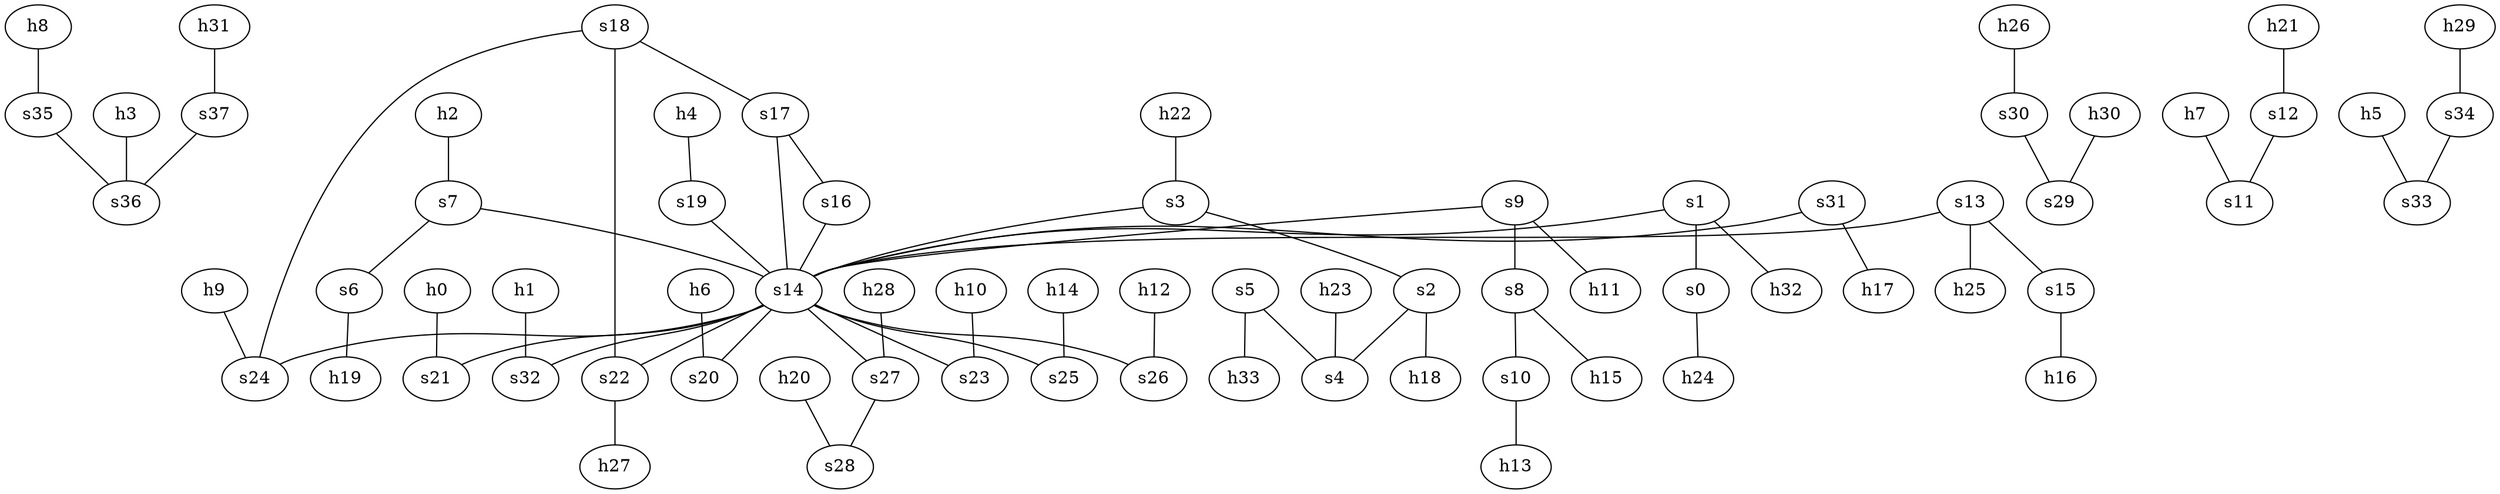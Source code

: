 strict graph unv2 {
	h8	 [ip="10.1.1.0",
		type=host];
	s35	 [id=10,
		ip="11.1.1.10",
		type=switch];
	h8 -- s35	 [capacity="1Gbps",
		cost=1,
		dport=100,
		sport=100];
	h9	 [ip="10.1.1.1",
		type=host];
	s24	 [id=33,
		ip="11.1.1.33",
		type=switch];
	h9 -- s24	 [capacity="1Gbps",
		cost=1,
		dport=100,
		sport=100];
	h26	 [ip="10.1.1.2",
		type=host];
	s30	 [id=26,
		ip="11.1.1.26",
		type=switch];
	h26 -- s30	 [capacity="1Gbps",
		cost=1,
		dport=100,
		sport=100];
	h2	 [ip="10.1.1.3",
		type=host];
	s7	 [id=6,
		ip="11.1.1.6",
		type=switch];
	h2 -- s7	 [capacity="1Gbps",
		cost=1,
		dport=100,
		sport=100];
	h3	 [ip="10.1.1.4",
		type=host];
	s36	 [id=37,
		ip="11.1.1.37",
		type=switch];
	h3 -- s36	 [capacity="1Gbps",
		cost=1,
		dport=100,
		sport=100];
	h0	 [ip="10.1.1.5",
		type=host];
	s21	 [id=30,
		ip="11.1.1.30",
		type=switch];
	h0 -- s21	 [capacity="1Gbps",
		cost=1,
		dport=100,
		sport=100];
	h1	 [ip="10.1.1.6",
		type=host];
	s32	 [id=25,
		ip="11.1.1.25",
		type=switch];
	h1 -- s32	 [capacity="1Gbps",
		cost=1,
		dport=100,
		sport=100];
	h6	 [ip="10.1.1.7",
		type=host];
	s20	 [id=29,
		ip="11.1.1.29",
		type=switch];
	h6 -- s20	 [capacity="1Gbps",
		cost=1,
		dport=100,
		sport=100];
	h7	 [ip="10.1.1.8",
		type=host];
	s11	 [id=18,
		ip="11.1.1.18",
		type=switch];
	h7 -- s11	 [capacity="1Gbps",
		cost=1,
		dport=100,
		sport=100];
	h4	 [ip="10.1.1.9",
		type=host];
	s19	 [id=14,
		ip="11.1.1.14",
		type=switch];
	h4 -- s19	 [capacity="1Gbps",
		cost=1,
		dport=100,
		sport=100];
	h5	 [ip="10.1.1.10",
		type=host];
	s33	 [id=24,
		ip="11.1.1.24",
		type=switch];
	h5 -- s33	 [capacity="1Gbps",
		cost=1,
		dport=100,
		sport=100];
	h23	 [ip="10.1.1.11",
		type=host];
	s4	 [id=9,
		ip="11.1.1.9",
		type=switch];
	h23 -- s4	 [capacity="1Gbps",
		cost=1,
		dport=100,
		sport=100];
	h22	 [ip="10.1.1.12",
		type=host];
	s3	 [id=2,
		ip="11.1.1.2",
		type=switch];
	h22 -- s3	 [capacity="1Gbps",
		cost=1,
		dport=100,
		sport=100];
	h21	 [ip="10.1.1.13",
		type=host];
	s12	 [id=17,
		ip="11.1.1.17",
		type=switch];
	h21 -- s12	 [capacity="1Gbps",
		cost=1,
		dport=100,
		sport=100];
	s9	 [id=0,
		ip="11.1.1.0",
		type=switch];
	s8	 [id=1,
		ip="11.1.1.1",
		type=switch];
	s9 -- s8	 [capacity="1Gbps",
		cost=1,
		dport=0,
		sport=0];
	s14	 [id=23,
		ip="11.1.1.23",
		type=switch];
	s9 -- s14	 [capacity="1Gbps",
		cost=1,
		dport=0,
		sport=7];
	h11	 [ip="10.1.1.26",
		type=host];
	s9 -- h11	 [capacity="1Gbps",
		cost=1,
		dport=100,
		sport=100];
	s10	 [id=19,
		ip="11.1.1.19",
		type=switch];
	s8 -- s10	 [capacity="100Mbps",
		cost=1,
		dport=0,
		sport=0];
	h15	 [ip="10.1.1.30",
		type=host];
	s8 -- h15	 [capacity="1Gbps",
		cost=1,
		dport=100,
		sport=100];
	h29	 [ip="10.1.1.14",
		type=host];
	s34	 [id=11,
		ip="11.1.1.11",
		type=switch];
	h29 -- s34	 [capacity="1Gbps",
		cost=1,
		dport=100,
		sport=100];
	h28	 [ip="10.1.1.15",
		type=host];
	s27	 [id=32,
		ip="11.1.1.32",
		type=switch];
	h28 -- s27	 [capacity="1Gbps",
		cost=1,
		dport=100,
		sport=100];
	s3 -- s14	 [capacity="1Gbps",
		cost=1,
		dport=0,
		sport=3];
	s2	 [id=3,
		ip="11.1.1.3",
		type=switch];
	s3 -- s2	 [capacity="100Mbps",
		cost=1,
		dport=0,
		sport=0];
	s2 -- s4	 [capacity="100Mbps",
		cost=1,
		dport=0,
		sport=0];
	h18	 [ip="10.1.1.23",
		type=host];
	s2 -- h18	 [capacity="1Gbps",
		cost=1,
		dport=100,
		sport=100];
	s1	 [id=4,
		ip="11.1.1.4",
		type=switch];
	s1 -- s14	 [capacity="1Gbps",
		cost=1,
		dport=0,
		sport=13];
	s0	 [id=5,
		ip="11.1.1.5",
		type=switch];
	s1 -- s0	 [capacity="100Mbps",
		cost=1,
		dport=0,
		sport=0];
	h32	 [ip="10.1.1.18",
		type=host];
	s1 -- h32	 [capacity="1Gbps",
		cost=1,
		dport=100,
		sport=100];
	h24	 [ip="10.1.1.22",
		type=host];
	s0 -- h24	 [capacity="1Gbps",
		cost=1,
		dport=100,
		sport=100];
	s7 -- s14	 [capacity="1Gbps",
		cost=1,
		dport=0,
		sport=4];
	s6	 [id=7,
		ip="11.1.1.7",
		type=switch];
	s7 -- s6	 [capacity="100Mbps",
		cost=1,
		dport=0,
		sport=0];
	h19	 [ip="10.1.1.24",
		type=host];
	s6 -- h19	 [capacity="1Gbps",
		cost=1,
		dport=100,
		sport=100];
	s5	 [id=8,
		ip="11.1.1.8",
		type=switch];
	s5 -- s4	 [capacity="100Mbps",
		cost=1,
		dport=0,
		sport=0];
	h33	 [ip="10.1.1.19",
		type=host];
	s5 -- h33	 [capacity="1Gbps",
		cost=1,
		dport=100,
		sport=100];
	s35 -- s36	 [capacity="100Mbps",
		cost=1,
		dport=0,
		sport=0];
	h20	 [ip="10.1.1.16",
		type=host];
	s28	 [id=35,
		ip="11.1.1.35",
		type=switch];
	h20 -- s28	 [capacity="1Gbps",
		cost=1,
		dport=100,
		sport=100];
	s34 -- s33	 [capacity="100Mbps",
		cost=1,
		dport=0,
		sport=0];
	h31	 [ip="10.1.1.17",
		type=host];
	s37	 [id=12,
		ip="11.1.1.12",
		type=switch];
	h31 -- s37	 [capacity="1Gbps",
		cost=1,
		dport=100,
		sport=100];
	s37 -- s36	 [capacity="100Mbps",
		cost=1,
		dport=0,
		sport=0];
	s31	 [id=13,
		ip="11.1.1.13",
		type=switch];
	s31 -- s14	 [capacity="1Gbps",
		cost=1,
		dport=16,
		sport=0];
	h17	 [ip="10.1.1.32",
		type=host];
	s31 -- h17	 [capacity="1Gbps",
		cost=1,
		dport=100,
		sport=100];
	s19 -- s14	 [capacity="1Gbps",
		cost=1,
		dport=0,
		sport=5];
	s18	 [id=15,
		ip="11.1.1.15",
		type=switch];
	s22	 [id=27,
		ip="11.1.1.27",
		type=switch];
	s18 -- s22	 [capacity="1Gbps",
		cost=1,
		dport=0,
		sport=1];
	s17	 [id=20,
		ip="11.1.1.20",
		type=switch];
	s18 -- s17	 [capacity="1Gbps",
		cost=1,
		dport=0,
		sport=1];
	s18 -- s24	 [capacity="1Gbps",
		cost=1,
		dport=0,
		sport=0];
	s13	 [id=16,
		ip="11.1.1.16",
		type=switch];
	h25	 [ip="10.1.1.21",
		type=host];
	s13 -- h25	 [capacity="1Gbps",
		cost=1,
		dport=100,
		sport=100];
	s13 -- s14	 [capacity="1Gbps",
		cost=1,
		dport=0,
		sport=0];
	s15	 [id=22,
		ip="11.1.1.22",
		type=switch];
	s13 -- s15	 [capacity="100Mbps",
		cost=1,
		dport=0,
		sport=0];
	s12 -- s11	 [capacity="100Mbps",
		cost=1,
		dport=0,
		sport=0];
	h13	 [ip="10.1.1.28",
		type=host];
	s10 -- h13	 [capacity="1Gbps",
		cost=1,
		dport=100,
		sport=100];
	s17 -- s14	 [capacity="1Gbps",
		cost=1,
		dport=2,
		sport=3];
	s16	 [id=21,
		ip="11.1.1.21",
		type=switch];
	s17 -- s16	 [capacity="1Gbps",
		cost=1,
		dport=1,
		sport=0];
	s16 -- s14	 [capacity="1Gbps",
		cost=1,
		dport=0,
		sport=0];
	h16	 [ip="10.1.1.31",
		type=host];
	s15 -- h16	 [capacity="1Gbps",
		cost=1,
		dport=100,
		sport=100];
	s14 -- s32	 [capacity="1Gbps",
		cost=1,
		dport=17,
		sport=0];
	s14 -- s20	 [capacity="1Gbps",
		cost=1,
		dport=0,
		sport=6];
	s23	 [id=28,
		ip="11.1.1.28",
		type=switch];
	s14 -- s23	 [capacity="1Gbps",
		cost=1,
		dport=0,
		sport=10];
	s25	 [id=34,
		ip="11.1.1.34",
		type=switch];
	s14 -- s25	 [capacity="1Gbps",
		cost=1,
		dport=0,
		sport=12];
	s14 -- s22	 [capacity="1Gbps",
		cost=1,
		dport=0,
		sport=9];
	s14 -- s27	 [capacity="100Mbps",
		cost=1,
		dport=15,
		sport=0];
	s26	 [id=31,
		ip="11.1.1.31",
		type=switch];
	s14 -- s26	 [capacity="1Gbps",
		cost=1,
		dport=0,
		sport=14];
	s14 -- s21	 [capacity="1Gbps",
		cost=1,
		dport=0,
		sport=8];
	s14 -- s24	 [capacity="1Gbps",
		cost=1,
		dport=0,
		sport=11];
	h30	 [ip="10.1.1.20",
		type=host];
	s29	 [id=36,
		ip="11.1.1.36",
		type=switch];
	h30 -- s29	 [capacity="1Gbps",
		cost=1,
		dport=100,
		sport=100];
	s30 -- s29	 [capacity="100Mbps",
		cost=1,
		dport=0,
		sport=0];
	h10	 [ip="10.1.1.25",
		type=host];
	h10 -- s23	 [capacity="1Gbps",
		cost=1,
		dport=100,
		sport=100];
	h12	 [ip="10.1.1.27",
		type=host];
	h12 -- s26	 [capacity="1Gbps",
		cost=1,
		dport=100,
		sport=100];
	h14	 [ip="10.1.1.29",
		type=host];
	h14 -- s25	 [capacity="1Gbps",
		cost=1,
		dport=100,
		sport=100];
	h27	 [ip="10.1.1.33",
		type=host];
	s22 -- h27	 [capacity="1Gbps",
		cost=1,
		dport=100,
		sport=100];
	s27 -- s28	 [capacity="100Mbps",
		cost=1,
		dport=0,
		sport=0];
}
